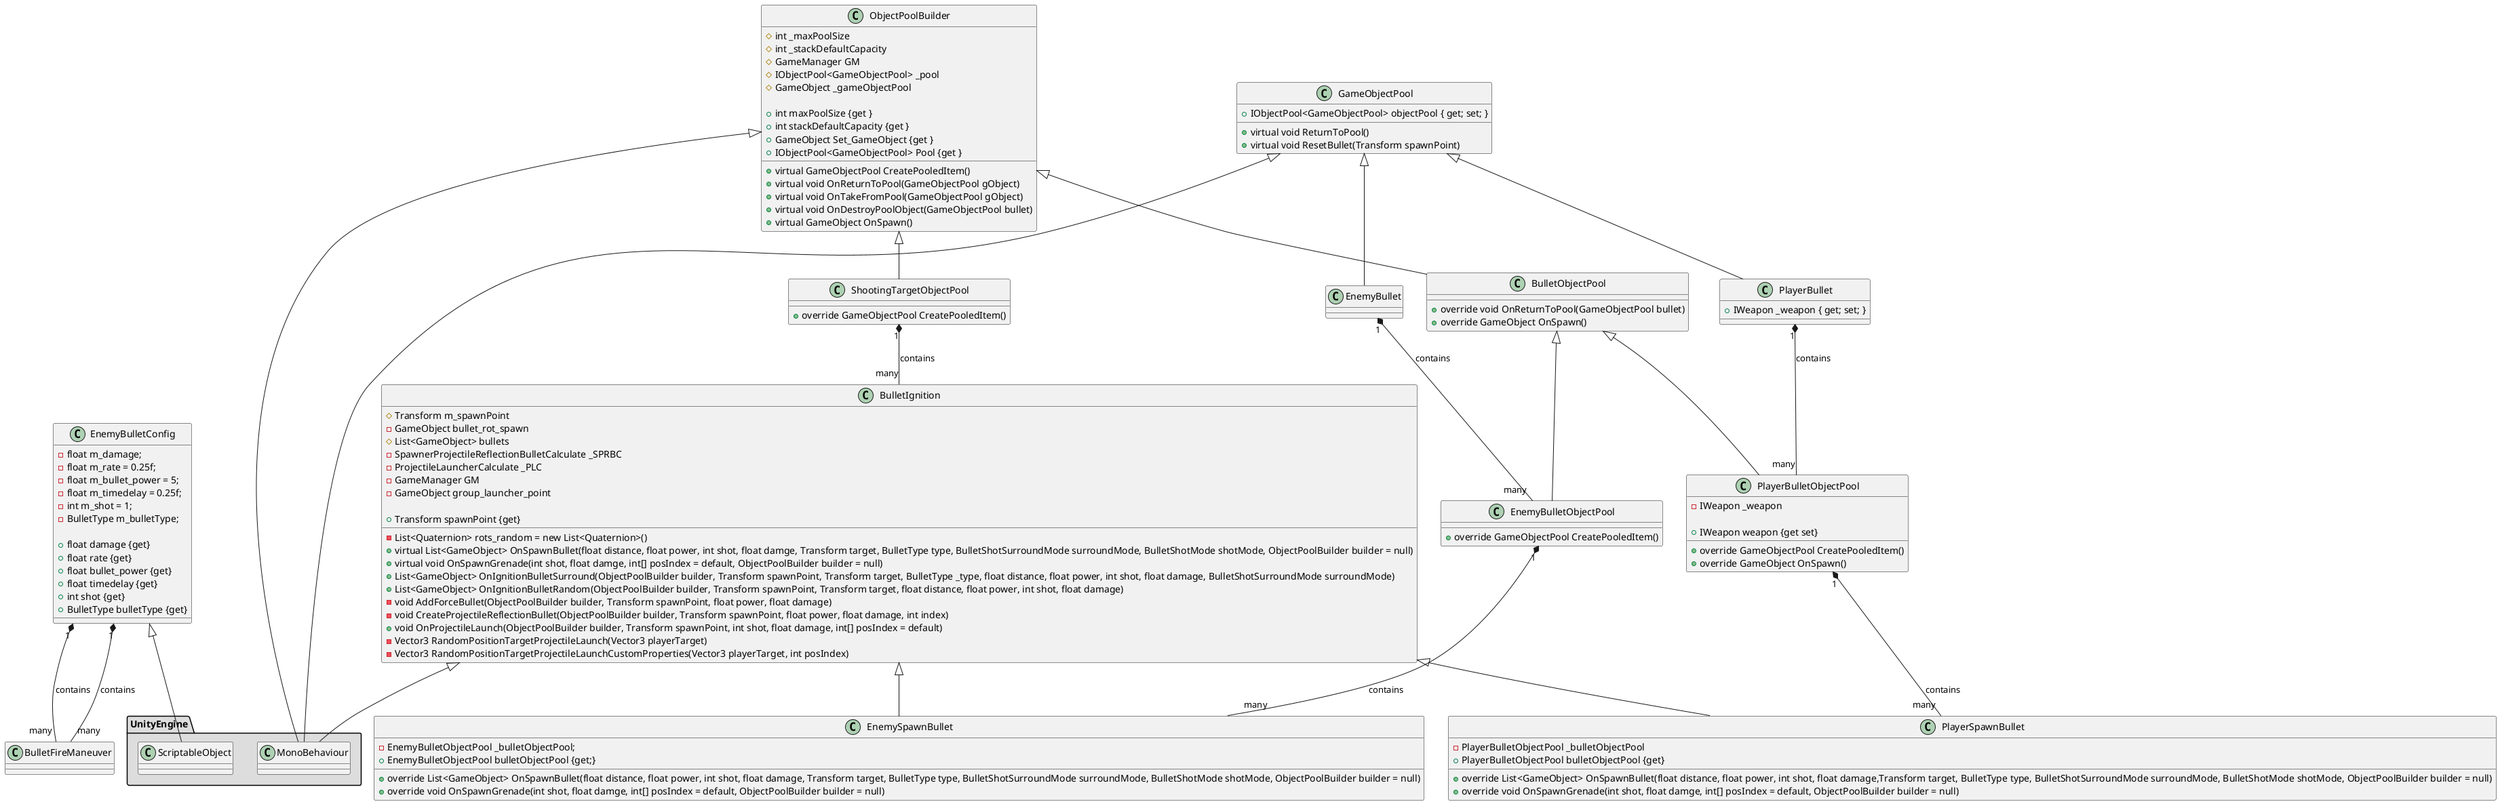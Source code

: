 ﻿@startuml
'https://plantuml.com/class-diagram

EnemyBulletConfig "1" *-- "many" BulletFireManeuver : contains
class EnemyBulletConfig
{
- float m_damage;
        - float m_rate = 0.25f;
- float m_bullet_power = 5;
        - float m_timedelay = 0.25f;
- int m_shot = 1;
        - BulletType m_bulletType;
        
        + float damage {get}
        + float rate {get}
        + float bullet_power {get}
        + float timedelay {get}
        + int shot {get}
        + BulletType bulletType {get}
}

class PlayerSpawnBullet extends BulletIgnition
{
- PlayerBulletObjectPool _bulletObjectPool
        + PlayerBulletObjectPool bulletObjectPool {get}
        
        + override List<GameObject> OnSpawnBullet(float distance, float power, int shot, float damage,Transform target, BulletType type, BulletShotSurroundMode surroundMode, BulletShotMode shotMode, ObjectPoolBuilder builder = null)
        + override void OnSpawnGrenade(int shot, float damge, int[] posIndex = default, ObjectPoolBuilder builder = null)
}

class BulletIgnition
{
# Transform m_spawnPoint
        - GameObject bullet_rot_spawn
        # List<GameObject> bullets
        - SpawnerProjectileReflectionBulletCalculate _SPRBC
        - ProjectileLauncherCalculate _PLC
        - List<Quaternion> rots_random = new List<Quaternion>()
        - GameManager GM
        - GameObject group_launcher_point

        + Transform spawnPoint {get}
        + virtual List<GameObject> OnSpawnBullet(float distance, float power, int shot, float damge, Transform target, BulletType type, BulletShotSurroundMode surroundMode, BulletShotMode shotMode, ObjectPoolBuilder builder = null)
        + virtual void OnSpawnGrenade(int shot, float damge, int[] posIndex = default, ObjectPoolBuilder builder = null)
        + List<GameObject> OnIgnitionBulletSurround(ObjectPoolBuilder builder, Transform spawnPoint, Transform target, BulletType _type, float distance, float power, int shot, float damage, BulletShotSurroundMode surroundMode)
        + List<GameObject> OnIgnitionBulletRandom(ObjectPoolBuilder builder, Transform spawnPoint, Transform target, float distance, float power, int shot, float damage)
        - void AddForceBullet(ObjectPoolBuilder builder, Transform spawnPoint, float power, float damage)
        - void CreateProjectileReflectionBullet(ObjectPoolBuilder builder, Transform spawnPoint, float power, float damage, int index)
        + void OnProjectileLaunch(ObjectPoolBuilder builder, Transform spawnPoint, int shot, float damage, int[] posIndex = default)
        - Vector3 RandomPositionTargetProjectileLaunch(Vector3 playerTarget)
        - Vector3 RandomPositionTargetProjectileLaunchCustomProperties(Vector3 playerTarget, int posIndex)
}

ShootingTargetObjectPool "1" *-- "many" BulletIgnition : contains
class ShootingTargetObjectPool extends ObjectPoolBuilder
{
+ override GameObjectPool CreatePooledItem()
}

EnemyBulletConfig "1" *-- "many" BulletFireManeuver : contains
class EnemySpawnBullet extends BulletIgnition
{
- EnemyBulletObjectPool _bulletObjectPool;
       + EnemyBulletObjectPool bulletObjectPool {get;}
       
       + override List<GameObject> OnSpawnBullet(float distance, float power, int shot, float damage, Transform target, BulletType type, BulletShotSurroundMode surroundMode, BulletShotMode shotMode, ObjectPoolBuilder builder = null)
       + override void OnSpawnGrenade(int shot, float damge, int[] posIndex = default, ObjectPoolBuilder builder = null)
}

EnemyBulletObjectPool "1" *-- "many" EnemySpawnBullet : contains
class EnemyBulletObjectPool extends BulletObjectPool
{
+ override GameObjectPool CreatePooledItem()
}

PlayerBulletObjectPool "1" *-- "many" PlayerSpawnBullet : contains
class PlayerBulletObjectPool extends BulletObjectPool
{
- IWeapon _weapon

        + IWeapon weapon {get set}
        + override GameObjectPool CreatePooledItem()
        + override GameObject OnSpawn()
}

class BulletObjectPool extends ObjectPoolBuilder
{
+ override void OnReturnToPool(GameObjectPool bullet)
+ override GameObject OnSpawn()
}

class ObjectPoolBuilder
{
# int _maxPoolSize
        # int _stackDefaultCapacity
        # GameManager GM
        # IObjectPool<GameObjectPool> _pool
        # GameObject _gameObjectPool

        + int maxPoolSize {get }
        + int stackDefaultCapacity {get }
        + GameObject Set_GameObject {get }
        + IObjectPool<GameObjectPool> Pool {get }
        
        + virtual GameObjectPool CreatePooledItem()
        + virtual void OnReturnToPool(GameObjectPool gObject)
        + virtual void OnTakeFromPool(GameObjectPool gObject)
        + virtual void OnDestroyPoolObject(GameObjectPool bullet)
        + virtual GameObject OnSpawn()
}

PlayerBullet "1" *-- "many" PlayerBulletObjectPool : contains
class PlayerBullet extends GameObjectPool
{
+ IWeapon _weapon { get; set; }
}

EnemyBullet "1" *-- "many" EnemyBulletObjectPool : contains
class EnemyBullet extends GameObjectPool

class GameObjectPool
{
+ IObjectPool<GameObjectPool> objectPool { get; set; }
+ virtual void ReturnToPool()
+ virtual void ResetBullet(Transform spawnPoint)
}

namespace UnityEngine #DDDDDD {
    .BulletIgnition <|-- MonoBehaviour
    .ObjectPoolBuilder <|-- MonoBehaviour
    .GameObjectPool <|-- MonoBehaviour
    .EnemyBulletConfig <|-- ScriptableObject
}

@enduml